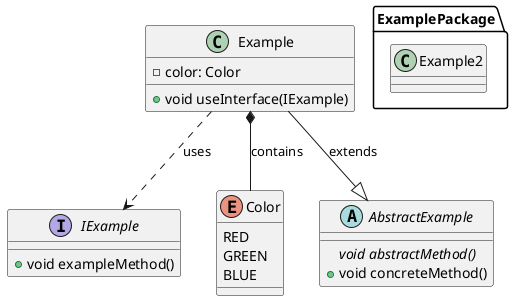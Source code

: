@startuml

interface IExample {
    +void exampleMethod()
}

enum Color {
    RED
    GREEN
    BLUE
}

abstract class AbstractExample {
    {abstract} void abstractMethod()
    +void concreteMethod()
}

class Example {
    -color: Color
    +void useInterface(IExample)
}

package "ExamplePackage" {
    class Example2
}

Example ..> IExample : uses
Example *-- Color : contains
Example --|> AbstractExample : extends

@enduml
